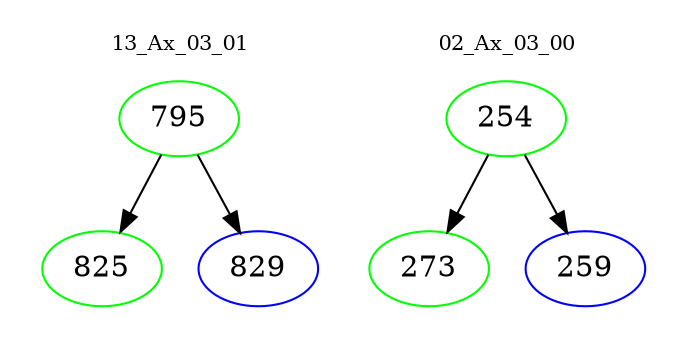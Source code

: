 digraph{
subgraph cluster_0 {
color = white
label = "13_Ax_03_01";
fontsize=10;
T0_795 [label="795", color="green"]
T0_795 -> T0_825 [color="black"]
T0_825 [label="825", color="green"]
T0_795 -> T0_829 [color="black"]
T0_829 [label="829", color="blue"]
}
subgraph cluster_1 {
color = white
label = "02_Ax_03_00";
fontsize=10;
T1_254 [label="254", color="green"]
T1_254 -> T1_273 [color="black"]
T1_273 [label="273", color="green"]
T1_254 -> T1_259 [color="black"]
T1_259 [label="259", color="blue"]
}
}
